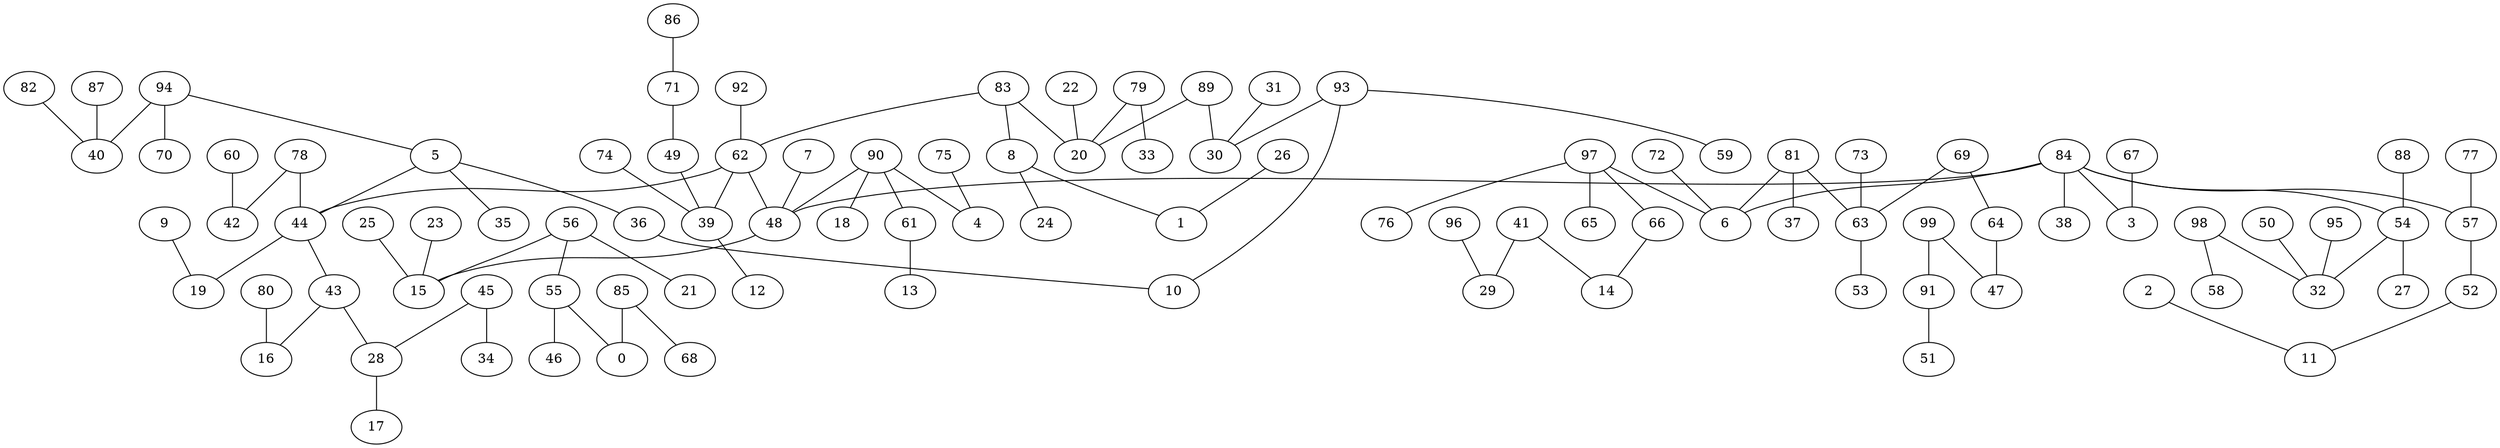 digraph GG_graph {

subgraph G_graph {
edge [color = black]
"82" -> "40" [dir = none]
"9" -> "19" [dir = none]
"60" -> "42" [dir = none]
"80" -> "16" [dir = none]
"87" -> "40" [dir = none]
"73" -> "63" [dir = none]
"75" -> "4" [dir = none]
"22" -> "20" [dir = none]
"85" -> "68" [dir = none]
"85" -> "0" [dir = none]
"91" -> "51" [dir = none]
"74" -> "39" [dir = none]
"2" -> "11" [dir = none]
"78" -> "42" [dir = none]
"78" -> "44" [dir = none]
"23" -> "15" [dir = none]
"92" -> "62" [dir = none]
"99" -> "91" [dir = none]
"99" -> "47" [dir = none]
"25" -> "15" [dir = none]
"94" -> "70" [dir = none]
"94" -> "40" [dir = none]
"94" -> "5" [dir = none]
"72" -> "6" [dir = none]
"26" -> "1" [dir = none]
"36" -> "10" [dir = none]
"63" -> "53" [dir = none]
"52" -> "11" [dir = none]
"97" -> "76" [dir = none]
"97" -> "65" [dir = none]
"97" -> "66" [dir = none]
"97" -> "6" [dir = none]
"83" -> "8" [dir = none]
"83" -> "20" [dir = none]
"83" -> "62" [dir = none]
"39" -> "12" [dir = none]
"49" -> "39" [dir = none]
"66" -> "14" [dir = none]
"31" -> "30" [dir = none]
"57" -> "52" [dir = none]
"45" -> "34" [dir = none]
"45" -> "28" [dir = none]
"90" -> "61" [dir = none]
"90" -> "4" [dir = none]
"90" -> "18" [dir = none]
"90" -> "48" [dir = none]
"28" -> "17" [dir = none]
"41" -> "29" [dir = none]
"41" -> "14" [dir = none]
"89" -> "30" [dir = none]
"89" -> "20" [dir = none]
"98" -> "58" [dir = none]
"98" -> "32" [dir = none]
"95" -> "32" [dir = none]
"69" -> "64" [dir = none]
"69" -> "63" [dir = none]
"81" -> "37" [dir = none]
"81" -> "63" [dir = none]
"81" -> "6" [dir = none]
"48" -> "15" [dir = none]
"61" -> "13" [dir = none]
"5" -> "35" [dir = none]
"5" -> "36" [dir = none]
"5" -> "44" [dir = none]
"55" -> "46" [dir = none]
"55" -> "0" [dir = none]
"62" -> "39" [dir = none]
"62" -> "44" [dir = none]
"62" -> "48" [dir = none]
"86" -> "71" [dir = none]
"54" -> "27" [dir = none]
"54" -> "32" [dir = none]
"44" -> "19" [dir = none]
"44" -> "43" [dir = none]
"88" -> "54" [dir = none]
"96" -> "29" [dir = none]
"43" -> "28" [dir = none]
"43" -> "16" [dir = none]
"8" -> "24" [dir = none]
"8" -> "1" [dir = none]
"77" -> "57" [dir = none]
"79" -> "33" [dir = none]
"79" -> "20" [dir = none]
"56" -> "21" [dir = none]
"56" -> "55" [dir = none]
"56" -> "15" [dir = none]
"93" -> "59" [dir = none]
"93" -> "30" [dir = none]
"84" -> "57" [dir = none]
"84" -> "6" [dir = none]
"84" -> "3" [dir = none]
"84" -> "38" [dir = none]
"84" -> "54" [dir = none]
"84" -> "48" [dir = none]
"7" -> "48" [dir = none]
"71" -> "49" [dir = none]
"50" -> "32" [dir = none]
"67" -> "3" [dir = none]
"64" -> "47" [dir = none]
"93" -> "10" [dir = none]
}

}

